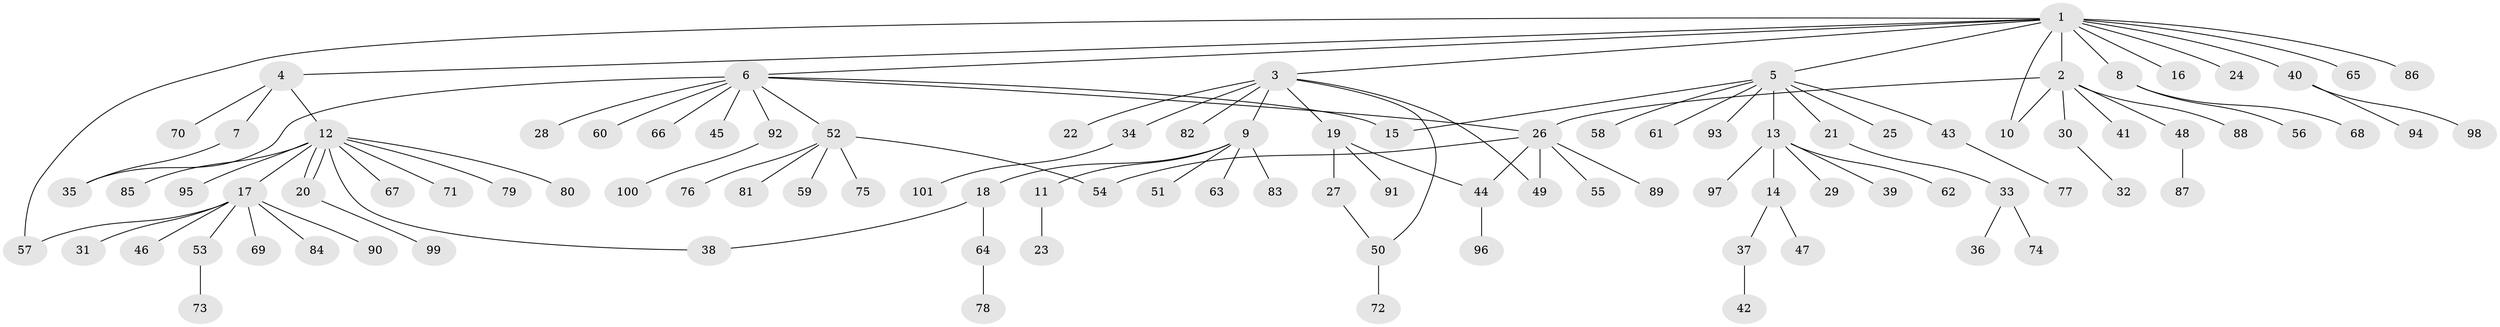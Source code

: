 // Generated by graph-tools (version 1.1) at 2025/11/02/27/25 16:11:10]
// undirected, 101 vertices, 111 edges
graph export_dot {
graph [start="1"]
  node [color=gray90,style=filled];
  1;
  2;
  3;
  4;
  5;
  6;
  7;
  8;
  9;
  10;
  11;
  12;
  13;
  14;
  15;
  16;
  17;
  18;
  19;
  20;
  21;
  22;
  23;
  24;
  25;
  26;
  27;
  28;
  29;
  30;
  31;
  32;
  33;
  34;
  35;
  36;
  37;
  38;
  39;
  40;
  41;
  42;
  43;
  44;
  45;
  46;
  47;
  48;
  49;
  50;
  51;
  52;
  53;
  54;
  55;
  56;
  57;
  58;
  59;
  60;
  61;
  62;
  63;
  64;
  65;
  66;
  67;
  68;
  69;
  70;
  71;
  72;
  73;
  74;
  75;
  76;
  77;
  78;
  79;
  80;
  81;
  82;
  83;
  84;
  85;
  86;
  87;
  88;
  89;
  90;
  91;
  92;
  93;
  94;
  95;
  96;
  97;
  98;
  99;
  100;
  101;
  1 -- 2;
  1 -- 3;
  1 -- 4;
  1 -- 5;
  1 -- 6;
  1 -- 8;
  1 -- 10;
  1 -- 16;
  1 -- 24;
  1 -- 40;
  1 -- 57;
  1 -- 65;
  1 -- 86;
  2 -- 10;
  2 -- 26;
  2 -- 30;
  2 -- 41;
  2 -- 48;
  2 -- 88;
  3 -- 9;
  3 -- 19;
  3 -- 22;
  3 -- 34;
  3 -- 49;
  3 -- 50;
  3 -- 82;
  4 -- 7;
  4 -- 12;
  4 -- 70;
  5 -- 13;
  5 -- 15;
  5 -- 21;
  5 -- 25;
  5 -- 43;
  5 -- 58;
  5 -- 61;
  5 -- 93;
  6 -- 15;
  6 -- 26;
  6 -- 28;
  6 -- 35;
  6 -- 45;
  6 -- 52;
  6 -- 60;
  6 -- 66;
  6 -- 92;
  7 -- 35;
  8 -- 56;
  8 -- 68;
  9 -- 11;
  9 -- 18;
  9 -- 51;
  9 -- 63;
  9 -- 83;
  11 -- 23;
  12 -- 17;
  12 -- 20;
  12 -- 20;
  12 -- 38;
  12 -- 67;
  12 -- 71;
  12 -- 79;
  12 -- 80;
  12 -- 85;
  12 -- 95;
  13 -- 14;
  13 -- 29;
  13 -- 39;
  13 -- 62;
  13 -- 97;
  14 -- 37;
  14 -- 47;
  17 -- 31;
  17 -- 46;
  17 -- 53;
  17 -- 57;
  17 -- 69;
  17 -- 84;
  17 -- 90;
  18 -- 38;
  18 -- 64;
  19 -- 27;
  19 -- 44;
  19 -- 91;
  20 -- 99;
  21 -- 33;
  26 -- 44;
  26 -- 49;
  26 -- 54;
  26 -- 55;
  26 -- 89;
  27 -- 50;
  30 -- 32;
  33 -- 36;
  33 -- 74;
  34 -- 101;
  37 -- 42;
  40 -- 94;
  40 -- 98;
  43 -- 77;
  44 -- 96;
  48 -- 87;
  50 -- 72;
  52 -- 54;
  52 -- 59;
  52 -- 75;
  52 -- 76;
  52 -- 81;
  53 -- 73;
  64 -- 78;
  92 -- 100;
}
